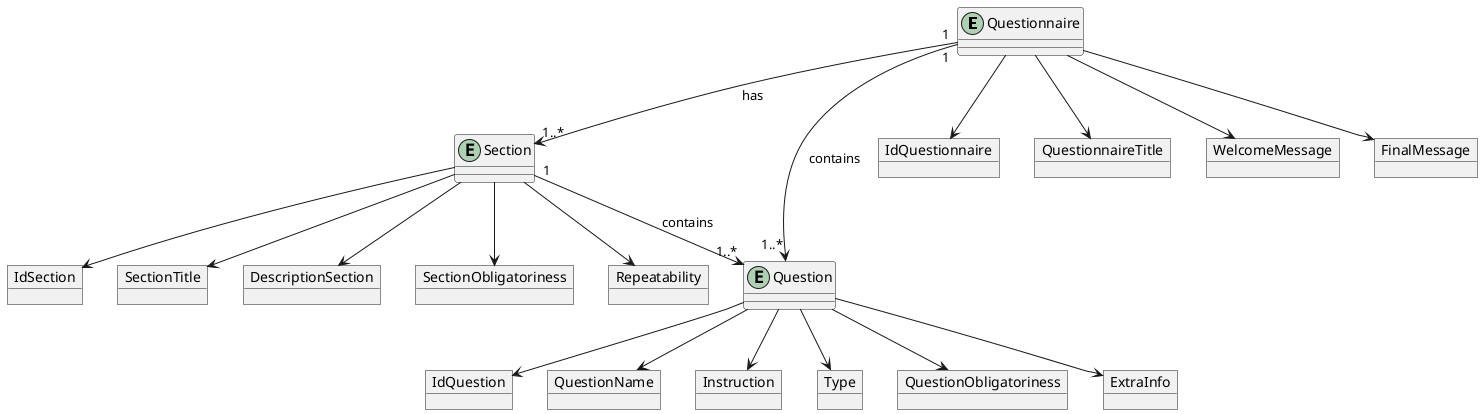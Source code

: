 @startuml

entity Questionnaire
entity Section
entity Question

object IdQuestion
object QuestionName
object Instruction
object Type
object QuestionObligatoriness
object ExtraInfo

object IdQuestionnaire
object QuestionnaireTitle
object WelcomeMessage
object FinalMessage

object IdSection
object SectionTitle
object DescriptionSection
object SectionObligatoriness
object Repeatability

Questionnaire-->IdQuestionnaire 
Questionnaire-->QuestionnaireTitle
Questionnaire-->WelcomeMessage
Questionnaire-->FinalMessage

Question --> IdQuestion
Question --> QuestionName
Question --> Instruction
Question --> Type
Question --> QuestionObligatoriness
Question --> ExtraInfo

Section --> IdSection
Section --> SectionTitle
Section --> DescriptionSection
Section --> SectionObligatoriness
Section --> Repeatability

Questionnaire "1" --> "1..*" Question : contains 
Questionnaire "1" --> "1..*" Section : has 
Section "1" --> "1..*" Question : contains
@enduml